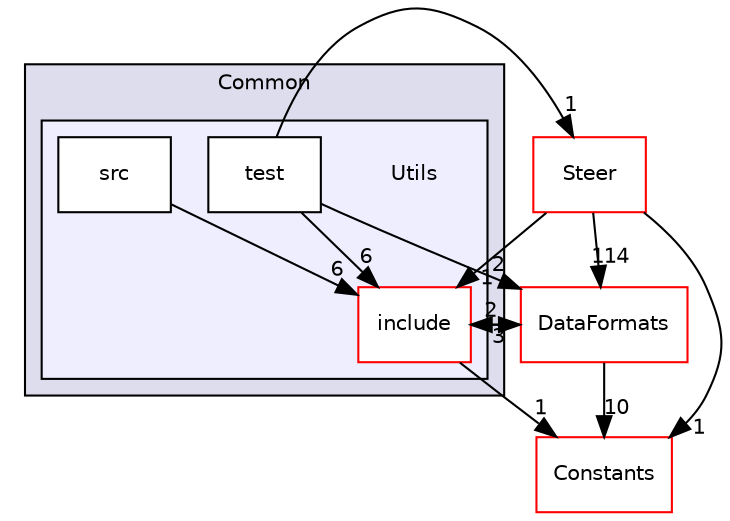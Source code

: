 digraph "/home/travis/build/AliceO2Group/AliceO2/Common/Utils" {
  bgcolor=transparent;
  compound=true
  node [ fontsize="10", fontname="Helvetica"];
  edge [ labelfontsize="10", labelfontname="Helvetica"];
  subgraph clusterdir_4ab6b4cc6a7edbff49100e9123df213f {
    graph [ bgcolor="#ddddee", pencolor="black", label="Common" fontname="Helvetica", fontsize="10", URL="dir_4ab6b4cc6a7edbff49100e9123df213f.html"]
  subgraph clusterdir_dc4810549f8e2e369c60bffc9a91caa2 {
    graph [ bgcolor="#eeeeff", pencolor="black", label="" URL="dir_dc4810549f8e2e369c60bffc9a91caa2.html"];
    dir_dc4810549f8e2e369c60bffc9a91caa2 [shape=plaintext label="Utils"];
    dir_5007e47bac2fddedac46d04f85f3b0d6 [shape=box label="include" color="red" fillcolor="white" style="filled" URL="dir_5007e47bac2fddedac46d04f85f3b0d6.html"];
    dir_ea1dd57c03b2cc0344546a941059e6c6 [shape=box label="src" color="black" fillcolor="white" style="filled" URL="dir_ea1dd57c03b2cc0344546a941059e6c6.html"];
    dir_6d403ab0818ccbc1bc34374cd8f0cbf4 [shape=box label="test" color="black" fillcolor="white" style="filled" URL="dir_6d403ab0818ccbc1bc34374cd8f0cbf4.html"];
  }
  }
  dir_40b4a122691869ee86baf7f2711ed718 [shape=box label="Steer" color="red" URL="dir_40b4a122691869ee86baf7f2711ed718.html"];
  dir_6595de266f53d2529c2724716663252d [shape=box label="Constants" color="red" URL="dir_6595de266f53d2529c2724716663252d.html"];
  dir_2171f7ec022c5423887b07c69b2f5b48 [shape=box label="DataFormats" color="red" URL="dir_2171f7ec022c5423887b07c69b2f5b48.html"];
  dir_40b4a122691869ee86baf7f2711ed718->dir_6595de266f53d2529c2724716663252d [headlabel="1", labeldistance=1.5 headhref="dir_000623_000013.html"];
  dir_40b4a122691869ee86baf7f2711ed718->dir_5007e47bac2fddedac46d04f85f3b0d6 [headlabel="1", labeldistance=1.5 headhref="dir_000623_000051.html"];
  dir_40b4a122691869ee86baf7f2711ed718->dir_2171f7ec022c5423887b07c69b2f5b48 [headlabel="114", labeldistance=1.5 headhref="dir_000623_000055.html"];
  dir_6d403ab0818ccbc1bc34374cd8f0cbf4->dir_40b4a122691869ee86baf7f2711ed718 [headlabel="1", labeldistance=1.5 headhref="dir_000054_000623.html"];
  dir_6d403ab0818ccbc1bc34374cd8f0cbf4->dir_5007e47bac2fddedac46d04f85f3b0d6 [headlabel="6", labeldistance=1.5 headhref="dir_000054_000051.html"];
  dir_6d403ab0818ccbc1bc34374cd8f0cbf4->dir_2171f7ec022c5423887b07c69b2f5b48 [headlabel="2", labeldistance=1.5 headhref="dir_000054_000055.html"];
  dir_ea1dd57c03b2cc0344546a941059e6c6->dir_5007e47bac2fddedac46d04f85f3b0d6 [headlabel="6", labeldistance=1.5 headhref="dir_000053_000051.html"];
  dir_5007e47bac2fddedac46d04f85f3b0d6->dir_6595de266f53d2529c2724716663252d [headlabel="1", labeldistance=1.5 headhref="dir_000051_000013.html"];
  dir_5007e47bac2fddedac46d04f85f3b0d6->dir_2171f7ec022c5423887b07c69b2f5b48 [headlabel="2", labeldistance=1.5 headhref="dir_000051_000055.html"];
  dir_2171f7ec022c5423887b07c69b2f5b48->dir_6595de266f53d2529c2724716663252d [headlabel="10", labeldistance=1.5 headhref="dir_000055_000013.html"];
  dir_2171f7ec022c5423887b07c69b2f5b48->dir_5007e47bac2fddedac46d04f85f3b0d6 [headlabel="3", labeldistance=1.5 headhref="dir_000055_000051.html"];
}

